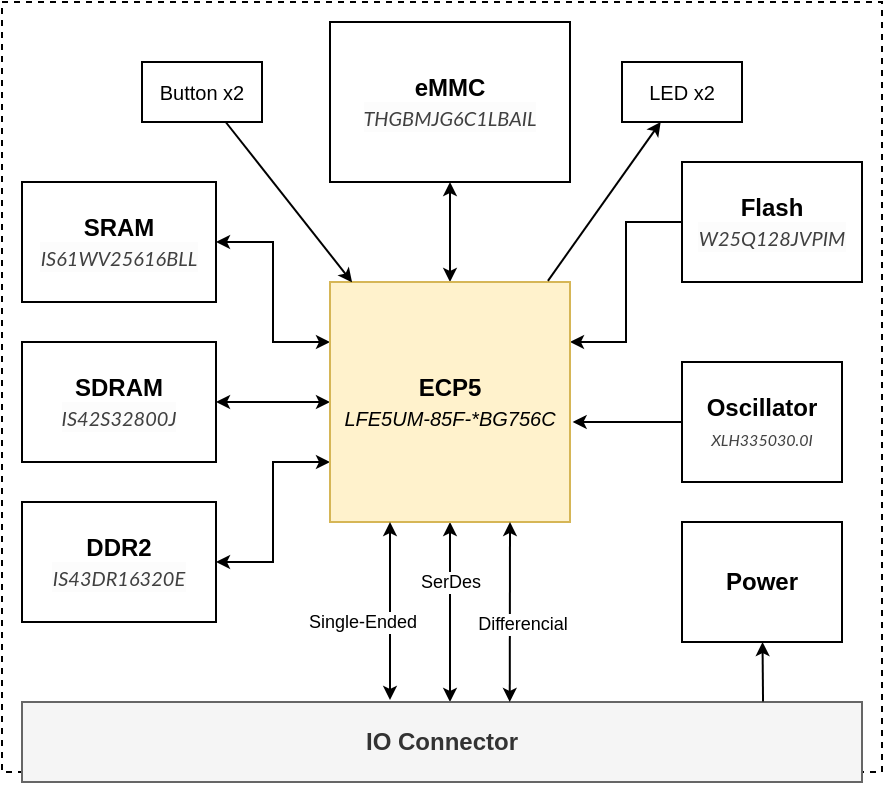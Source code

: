 <mxfile version="24.4.13" type="device">
  <diagram name="Page-1" id="21LJ0gZ5e5K4S2NHIoU-">
    <mxGraphModel dx="486" dy="648" grid="1" gridSize="10" guides="1" tooltips="1" connect="1" arrows="1" fold="1" page="1" pageScale="1" pageWidth="827" pageHeight="1169" math="0" shadow="0">
      <root>
        <mxCell id="0" />
        <mxCell id="1" parent="0" />
        <mxCell id="02pqybeWiWPThvZksubF-21" value="" style="rounded=0;whiteSpace=wrap;html=1;fillColor=default;dashed=1;" parent="1" vertex="1">
          <mxGeometry x="190" y="90" width="440" height="385" as="geometry" />
        </mxCell>
        <mxCell id="02pqybeWiWPThvZksubF-9" style="rounded=0;orthogonalLoop=1;jettySize=auto;html=1;entryX=1;entryY=0.5;entryDx=0;entryDy=0;exitX=0;exitY=0.25;exitDx=0;exitDy=0;endArrow=classic;endFill=1;startArrow=classic;startFill=1;endSize=4;startSize=4;edgeStyle=orthogonalEdgeStyle;" parent="1" source="02pqybeWiWPThvZksubF-1" target="02pqybeWiWPThvZksubF-8" edge="1">
          <mxGeometry relative="1" as="geometry" />
        </mxCell>
        <mxCell id="02pqybeWiWPThvZksubF-10" style="edgeStyle=orthogonalEdgeStyle;rounded=0;orthogonalLoop=1;jettySize=auto;html=1;entryX=1;entryY=0.5;entryDx=0;entryDy=0;startArrow=classic;startFill=1;endSize=4;startSize=4;" parent="1" source="02pqybeWiWPThvZksubF-1" target="02pqybeWiWPThvZksubF-2" edge="1">
          <mxGeometry relative="1" as="geometry" />
        </mxCell>
        <mxCell id="02pqybeWiWPThvZksubF-11" style="rounded=0;orthogonalLoop=1;jettySize=auto;html=1;exitX=0;exitY=0.75;exitDx=0;exitDy=0;entryX=1;entryY=0.5;entryDx=0;entryDy=0;startArrow=classic;startFill=1;endSize=4;startSize=4;edgeStyle=orthogonalEdgeStyle;" parent="1" source="02pqybeWiWPThvZksubF-1" target="02pqybeWiWPThvZksubF-3" edge="1">
          <mxGeometry relative="1" as="geometry" />
        </mxCell>
        <mxCell id="02pqybeWiWPThvZksubF-12" style="edgeStyle=orthogonalEdgeStyle;rounded=0;orthogonalLoop=1;jettySize=auto;html=1;entryX=0.5;entryY=1;entryDx=0;entryDy=0;startArrow=classic;startFill=1;endSize=4;startSize=4;" parent="1" source="02pqybeWiWPThvZksubF-1" target="02pqybeWiWPThvZksubF-4" edge="1">
          <mxGeometry relative="1" as="geometry" />
        </mxCell>
        <mxCell id="02pqybeWiWPThvZksubF-13" style="rounded=0;orthogonalLoop=1;jettySize=auto;html=1;exitX=1;exitY=0.25;exitDx=0;exitDy=0;entryX=0;entryY=0.5;entryDx=0;entryDy=0;endArrow=none;endFill=0;startArrow=classic;startFill=1;endSize=4;startSize=4;edgeStyle=orthogonalEdgeStyle;" parent="1" source="02pqybeWiWPThvZksubF-1" target="02pqybeWiWPThvZksubF-7" edge="1">
          <mxGeometry relative="1" as="geometry" />
        </mxCell>
        <mxCell id="02pqybeWiWPThvZksubF-14" style="rounded=0;orthogonalLoop=1;jettySize=auto;html=1;startArrow=classic;startFill=1;endSize=4;startSize=4;" parent="1" source="02pqybeWiWPThvZksubF-1" edge="1">
          <mxGeometry relative="1" as="geometry">
            <mxPoint x="414" y="440" as="targetPoint" />
          </mxGeometry>
        </mxCell>
        <mxCell id="02pqybeWiWPThvZksubF-19" value="SerDes" style="edgeLabel;html=1;align=center;verticalAlign=middle;resizable=0;points=[];fontSize=9;fontStyle=0" parent="02pqybeWiWPThvZksubF-14" vertex="1" connectable="0">
          <mxGeometry x="-0.162" y="-2" relative="1" as="geometry">
            <mxPoint x="2" y="-8" as="offset" />
          </mxGeometry>
        </mxCell>
        <mxCell id="02pqybeWiWPThvZksubF-1" value="&lt;b&gt;ECP5&lt;/b&gt;&lt;div&gt;&lt;font style=&quot;font-size: 10px;&quot;&gt;&lt;i&gt;LFE5UM-85F-*BG756C&lt;/i&gt;&lt;/font&gt;&lt;/div&gt;" style="whiteSpace=wrap;html=1;aspect=fixed;fillColor=#fff2cc;strokeColor=#d6b656;" parent="1" vertex="1">
          <mxGeometry x="354" y="230" width="120" height="120" as="geometry" />
        </mxCell>
        <mxCell id="02pqybeWiWPThvZksubF-2" value="&lt;b&gt;SDRAM&lt;/b&gt;&lt;div&gt;&lt;span style=&quot;caret-color: rgb(64, 64, 64); color: rgb(64, 64, 64); font-family: Lato, proxima-nova, &amp;quot;Helvetica Neue&amp;quot;, Arial, sans-serif; text-align: start; background-color: rgb(252, 252, 252);&quot;&gt;&lt;i style=&quot;&quot;&gt;&lt;font style=&quot;font-size: 10px;&quot;&gt;IS42S32800J&lt;/font&gt;&lt;/i&gt;&lt;/span&gt;&lt;b&gt;&lt;br&gt;&lt;/b&gt;&lt;/div&gt;" style="rounded=0;whiteSpace=wrap;html=1;" parent="1" vertex="1">
          <mxGeometry x="200" y="260" width="97" height="60" as="geometry" />
        </mxCell>
        <mxCell id="02pqybeWiWPThvZksubF-3" value="&lt;b&gt;DDR2&lt;/b&gt;&lt;div&gt;&lt;span style=&quot;caret-color: rgb(64, 64, 64); color: rgb(64, 64, 64); font-family: Lato, proxima-nova, &amp;quot;Helvetica Neue&amp;quot;, Arial, sans-serif; text-align: start; background-color: rgb(252, 252, 252);&quot;&gt;&lt;i style=&quot;&quot;&gt;&lt;font style=&quot;font-size: 10px;&quot;&gt;IS43DR16320E&lt;/font&gt;&lt;/i&gt;&lt;/span&gt;&lt;b&gt;&lt;br&gt;&lt;/b&gt;&lt;/div&gt;" style="rounded=0;whiteSpace=wrap;html=1;" parent="1" vertex="1">
          <mxGeometry x="200" y="340" width="97" height="60" as="geometry" />
        </mxCell>
        <mxCell id="02pqybeWiWPThvZksubF-4" value="&lt;b&gt;eMMC&lt;/b&gt;&lt;div style=&quot;&quot;&gt;&lt;span style=&quot;caret-color: rgb(64, 64, 64); color: rgb(64, 64, 64); font-family: Lato, proxima-nova, &amp;quot;Helvetica Neue&amp;quot;, Arial, sans-serif; text-align: start; background-color: rgb(252, 252, 252);&quot;&gt;&lt;i style=&quot;&quot;&gt;&lt;font style=&quot;font-size: 10px;&quot;&gt;THGBMJG6C1LBAIL&lt;/font&gt;&lt;/i&gt;&lt;/span&gt;&lt;b style=&quot;font-size: 10px;&quot;&gt;&lt;br&gt;&lt;/b&gt;&lt;/div&gt;" style="rounded=0;whiteSpace=wrap;html=1;" parent="1" vertex="1">
          <mxGeometry x="354" y="100" width="120" height="80" as="geometry" />
        </mxCell>
        <mxCell id="02pqybeWiWPThvZksubF-5" value="&lt;b&gt;IO Connector&lt;/b&gt;" style="rounded=0;whiteSpace=wrap;html=1;fillColor=#f5f5f5;fontColor=#333333;strokeColor=#666666;" parent="1" vertex="1">
          <mxGeometry x="200" y="440" width="420" height="40" as="geometry" />
        </mxCell>
        <mxCell id="02pqybeWiWPThvZksubF-6" value="&lt;b&gt;Power&lt;/b&gt;" style="rounded=0;whiteSpace=wrap;html=1;" parent="1" vertex="1">
          <mxGeometry x="530" y="350" width="80" height="60" as="geometry" />
        </mxCell>
        <mxCell id="02pqybeWiWPThvZksubF-7" value="&lt;b&gt;Flash&lt;/b&gt;&lt;div&gt;&lt;span style=&quot;caret-color: rgb(64, 64, 64); color: rgb(64, 64, 64); font-family: Lato, proxima-nova, &amp;quot;Helvetica Neue&amp;quot;, Arial, sans-serif; text-align: start; background-color: rgb(252, 252, 252);&quot;&gt;&lt;i style=&quot;&quot;&gt;&lt;font style=&quot;font-size: 10px;&quot;&gt;W25Q128JVPIM&lt;/font&gt;&lt;/i&gt;&lt;/span&gt;&lt;b&gt;&lt;br&gt;&lt;/b&gt;&lt;/div&gt;" style="rounded=0;whiteSpace=wrap;html=1;" parent="1" vertex="1">
          <mxGeometry x="530" y="170" width="90" height="60" as="geometry" />
        </mxCell>
        <mxCell id="02pqybeWiWPThvZksubF-8" value="&lt;b&gt;SRAM&lt;/b&gt;&lt;div&gt;&lt;span style=&quot;caret-color: rgb(64, 64, 64); color: rgb(64, 64, 64); font-family: Lato, proxima-nova, &amp;quot;Helvetica Neue&amp;quot;, Arial, sans-serif; text-align: start; background-color: rgb(252, 252, 252);&quot;&gt;&lt;font style=&quot;font-size: 10px;&quot;&gt;&lt;i&gt;IS61WV25616BLL&lt;/i&gt;&lt;/font&gt;&lt;/span&gt;&lt;b&gt;&lt;br&gt;&lt;/b&gt;&lt;/div&gt;" style="rounded=0;whiteSpace=wrap;html=1;" parent="1" vertex="1">
          <mxGeometry x="200" y="180" width="97" height="60" as="geometry" />
        </mxCell>
        <mxCell id="02pqybeWiWPThvZksubF-15" style="rounded=0;orthogonalLoop=1;jettySize=auto;html=1;exitX=0.75;exitY=1;exitDx=0;exitDy=0;entryX=0.577;entryY=0.909;entryDx=0;entryDy=0;entryPerimeter=0;startArrow=classic;startFill=1;endSize=4;startSize=4;" parent="1" source="02pqybeWiWPThvZksubF-1" target="02pqybeWiWPThvZksubF-21" edge="1">
          <mxGeometry relative="1" as="geometry" />
        </mxCell>
        <mxCell id="02pqybeWiWPThvZksubF-18" value="Differencial" style="edgeLabel;html=1;align=center;verticalAlign=middle;resizable=0;points=[];fontSize=9;fontStyle=0" parent="02pqybeWiWPThvZksubF-15" vertex="1" connectable="0">
          <mxGeometry x="-0.252" y="1" relative="1" as="geometry">
            <mxPoint x="5" y="17" as="offset" />
          </mxGeometry>
        </mxCell>
        <mxCell id="02pqybeWiWPThvZksubF-16" style="rounded=0;orthogonalLoop=1;jettySize=auto;html=1;startArrow=classic;startFill=1;endArrow=none;endFill=0;entryX=0.906;entryY=-0.007;entryDx=0;entryDy=0;entryPerimeter=0;endSize=4;startSize=4;" parent="1" source="02pqybeWiWPThvZksubF-6" edge="1">
          <mxGeometry relative="1" as="geometry">
            <mxPoint x="570.52" y="439.72" as="targetPoint" />
          </mxGeometry>
        </mxCell>
        <mxCell id="02pqybeWiWPThvZksubF-17" style="rounded=0;orthogonalLoop=1;jettySize=auto;html=1;exitX=0.25;exitY=1;exitDx=0;exitDy=0;startArrow=classic;startFill=1;endSize=4;startSize=4;" parent="1" source="02pqybeWiWPThvZksubF-1" edge="1">
          <mxGeometry relative="1" as="geometry">
            <mxPoint x="384" y="439" as="targetPoint" />
          </mxGeometry>
        </mxCell>
        <mxCell id="02pqybeWiWPThvZksubF-20" value="Single-Ended" style="edgeLabel;html=1;align=center;verticalAlign=middle;resizable=0;points=[];fontSize=9;fontStyle=0" parent="02pqybeWiWPThvZksubF-17" vertex="1" connectable="0">
          <mxGeometry x="-0.065" y="1" relative="1" as="geometry">
            <mxPoint x="-15" y="8" as="offset" />
          </mxGeometry>
        </mxCell>
        <mxCell id="02pqybeWiWPThvZksubF-23" style="rounded=0;orthogonalLoop=1;jettySize=auto;html=1;entryX=0.092;entryY=0.001;entryDx=0;entryDy=0;entryPerimeter=0;endSize=4;startSize=4;" parent="1" source="02pqybeWiWPThvZksubF-22" target="02pqybeWiWPThvZksubF-1" edge="1">
          <mxGeometry relative="1" as="geometry" />
        </mxCell>
        <mxCell id="02pqybeWiWPThvZksubF-22" value="Button x2" style="rounded=0;whiteSpace=wrap;html=1;fontSize=10;" parent="1" vertex="1">
          <mxGeometry x="260" y="120" width="60" height="30" as="geometry" />
        </mxCell>
        <mxCell id="02pqybeWiWPThvZksubF-24" value="LED x2" style="rounded=0;whiteSpace=wrap;html=1;fontSize=10;" parent="1" vertex="1">
          <mxGeometry x="500" y="120" width="60" height="30" as="geometry" />
        </mxCell>
        <mxCell id="02pqybeWiWPThvZksubF-25" style="rounded=0;orthogonalLoop=1;jettySize=auto;html=1;entryX=0.908;entryY=-0.005;entryDx=0;entryDy=0;entryPerimeter=0;startArrow=classic;startFill=1;endArrow=none;endFill=0;endSize=4;startSize=4;" parent="1" source="02pqybeWiWPThvZksubF-24" target="02pqybeWiWPThvZksubF-1" edge="1">
          <mxGeometry relative="1" as="geometry" />
        </mxCell>
        <mxCell id="22N01wnhzNHEkFDxU2PA-1" value="&lt;b&gt;Oscillator&lt;/b&gt;&lt;div&gt;&lt;i style=&quot;background-color: initial; font-size: 8px;&quot;&gt;&lt;span style=&quot;background-color: rgb(252, 252, 252); color: rgb(64, 64, 64); font-family: Lato, proxima-nova, &amp;quot;Helvetica Neue&amp;quot;, Arial, sans-serif; text-align: start; caret-color: rgb(64, 64, 64);&quot;&gt;XLH335030.0I&lt;/span&gt;&lt;/i&gt;&lt;/div&gt;" style="rounded=0;whiteSpace=wrap;html=1;" vertex="1" parent="1">
          <mxGeometry x="530" y="270" width="80" height="60" as="geometry" />
        </mxCell>
        <mxCell id="22N01wnhzNHEkFDxU2PA-2" style="edgeStyle=orthogonalEdgeStyle;rounded=0;orthogonalLoop=1;jettySize=auto;html=1;entryX=1.011;entryY=0.583;entryDx=0;entryDy=0;entryPerimeter=0;endSize=4;startSize=4;" edge="1" parent="1" source="22N01wnhzNHEkFDxU2PA-1" target="02pqybeWiWPThvZksubF-1">
          <mxGeometry relative="1" as="geometry" />
        </mxCell>
      </root>
    </mxGraphModel>
  </diagram>
</mxfile>
